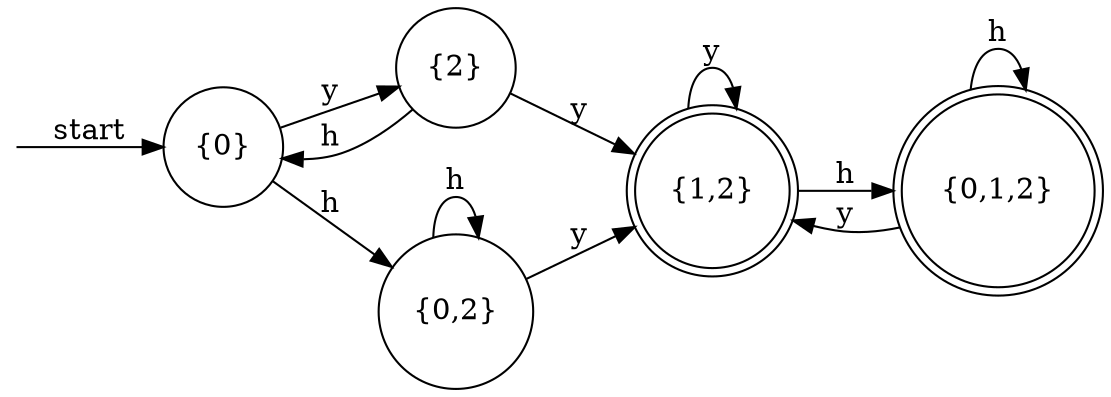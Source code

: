 digraph dfa {
    rankdir = LR;
    node [shape = circle];
    __start [style = invis, shape = point];
    __start -> "{0}" [ label = "start" ];
    node [shape = doublecircle]; "{1,2}" "{0,1,2}"
    node [shape = circle];
    "{0}" -> "{2}" [ label = "y" ];
    "{0}" -> "{0,2}" [ label = "h" ];
    "{2}" -> "{1,2}" [ label = "y" ];
    "{2}" -> "{0}" [ label = "h" ];
    "{1,2}" -> "{1,2}" [ label = "y" ];
    "{1,2}" -> "{0,1,2}" [ label = "h" ];
    "{0,2}" -> "{1,2}" [ label = "y" ];
    "{0,2}" -> "{0,2}" [ label = "h" ];
    "{0,1,2}" -> "{1,2}" [ label = "y" ];
    "{0,1,2}" -> "{0,1,2}" [ label = "h" ];
}
